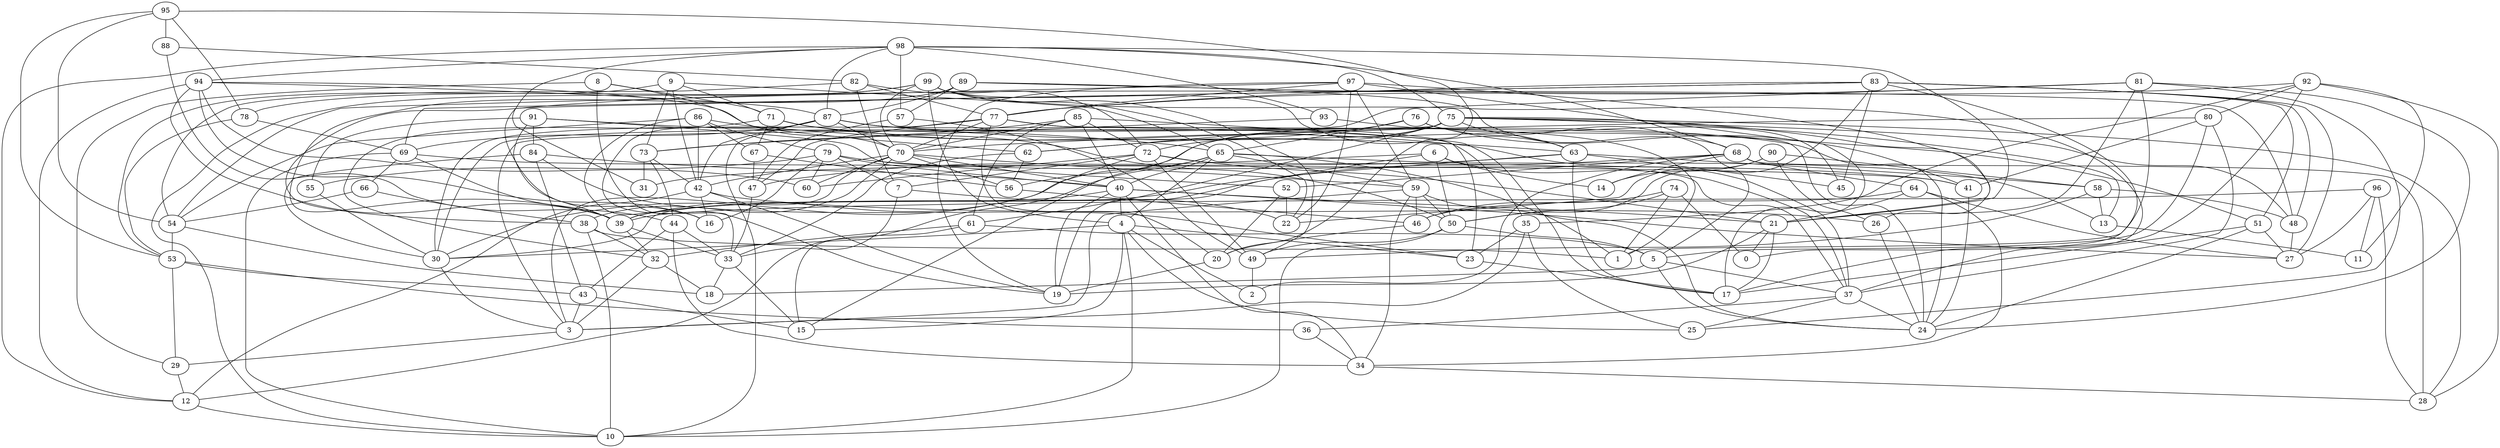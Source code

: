 digraph GG_graph {

subgraph G_graph {
edge [color = black]
"56" -> "46" [dir = none]
"79" -> "40" [dir = none]
"79" -> "60" [dir = none]
"79" -> "55" [dir = none]
"79" -> "41" [dir = none]
"79" -> "7" [dir = none]
"79" -> "16" [dir = none]
"91" -> "55" [dir = none]
"91" -> "39" [dir = none]
"91" -> "84" [dir = none]
"91" -> "65" [dir = none]
"91" -> "52" [dir = none]
"52" -> "20" [dir = none]
"52" -> "22" [dir = none]
"63" -> "39" [dir = none]
"63" -> "45" [dir = none]
"63" -> "31" [dir = none]
"63" -> "17" [dir = none]
"63" -> "58" [dir = none]
"53" -> "36" [dir = none]
"53" -> "29" [dir = none]
"53" -> "43" [dir = none]
"57" -> "49" [dir = none]
"57" -> "47" [dir = none]
"93" -> "1" [dir = none]
"93" -> "73" [dir = none]
"51" -> "24" [dir = none]
"51" -> "27" [dir = none]
"51" -> "17" [dir = none]
"78" -> "53" [dir = none]
"78" -> "69" [dir = none]
"5" -> "18" [dir = none]
"5" -> "37" [dir = none]
"5" -> "24" [dir = none]
"41" -> "24" [dir = none]
"62" -> "33" [dir = none]
"62" -> "56" [dir = none]
"55" -> "30" [dir = none]
"3" -> "29" [dir = none]
"49" -> "2" [dir = none]
"97" -> "77" [dir = none]
"97" -> "22" [dir = none]
"97" -> "19" [dir = none]
"97" -> "59" [dir = none]
"97" -> "21" [dir = none]
"97" -> "17" [dir = none]
"97" -> "54" [dir = none]
"73" -> "44" [dir = none]
"73" -> "31" [dir = none]
"73" -> "42" [dir = none]
"34" -> "28" [dir = none]
"76" -> "5" [dir = none]
"76" -> "15" [dir = none]
"76" -> "62" [dir = none]
"76" -> "41" [dir = none]
"76" -> "65" [dir = none]
"76" -> "45" [dir = none]
"36" -> "34" [dir = none]
"40" -> "19" [dir = none]
"40" -> "39" [dir = none]
"40" -> "34" [dir = none]
"40" -> "4" [dir = none]
"40" -> "27" [dir = none]
"40" -> "21" [dir = none]
"4" -> "2" [dir = none]
"4" -> "15" [dir = none]
"4" -> "10" [dir = none]
"4" -> "25" [dir = none]
"4" -> "30" [dir = none]
"4" -> "23" [dir = none]
"74" -> "46" [dir = none]
"74" -> "1" [dir = none]
"74" -> "50" [dir = none]
"74" -> "0" [dir = none]
"13" -> "11" [dir = none]
"12" -> "10" [dir = none]
"29" -> "12" [dir = none]
"99" -> "78" [dir = none]
"99" -> "37" [dir = none]
"99" -> "22" [dir = none]
"99" -> "70" [dir = none]
"99" -> "10" [dir = none]
"99" -> "63" [dir = none]
"99" -> "4" [dir = none]
"99" -> "49" [dir = none]
"85" -> "17" [dir = none]
"85" -> "73" [dir = none]
"85" -> "61" [dir = none]
"85" -> "72" [dir = none]
"85" -> "70" [dir = none]
"85" -> "40" [dir = none]
"26" -> "24" [dir = none]
"21" -> "17" [dir = none]
"21" -> "19" [dir = none]
"21" -> "0" [dir = none]
"23" -> "17" [dir = none]
"72" -> "49" [dir = none]
"72" -> "21" [dir = none]
"72" -> "37" [dir = none]
"72" -> "39" [dir = none]
"72" -> "60" [dir = none]
"72" -> "7" [dir = none]
"75" -> "13" [dir = none]
"75" -> "56" [dir = none]
"75" -> "63" [dir = none]
"75" -> "30" [dir = none]
"75" -> "3" [dir = none]
"75" -> "61" [dir = none]
"75" -> "72" [dir = none]
"75" -> "26" [dir = none]
"75" -> "48" [dir = none]
"75" -> "28" [dir = none]
"39" -> "32" [dir = none]
"39" -> "33" [dir = none]
"90" -> "22" [dir = none]
"90" -> "14" [dir = none]
"90" -> "58" [dir = none]
"90" -> "26" [dir = none]
"98" -> "68" [dir = none]
"98" -> "21" [dir = none]
"98" -> "57" [dir = none]
"98" -> "94" [dir = none]
"98" -> "75" [dir = none]
"98" -> "31" [dir = none]
"98" -> "12" [dir = none]
"98" -> "87" [dir = none]
"98" -> "93" [dir = none]
"82" -> "7" [dir = none]
"82" -> "54" [dir = none]
"82" -> "72" [dir = none]
"82" -> "77" [dir = none]
"89" -> "48" [dir = none]
"89" -> "57" [dir = none]
"89" -> "87" [dir = none]
"89" -> "68" [dir = none]
"89" -> "39" [dir = none]
"87" -> "51" [dir = none]
"87" -> "33" [dir = none]
"87" -> "42" [dir = none]
"87" -> "24" [dir = none]
"87" -> "70" [dir = none]
"87" -> "10" [dir = none]
"87" -> "35" [dir = none]
"87" -> "69" [dir = none]
"94" -> "62" [dir = none]
"94" -> "12" [dir = none]
"94" -> "87" [dir = none]
"94" -> "39" [dir = none]
"94" -> "60" [dir = none]
"94" -> "16" [dir = none]
"64" -> "34" [dir = none]
"64" -> "27" [dir = none]
"64" -> "21" [dir = none]
"64" -> "46" [dir = none]
"65" -> "30" [dir = none]
"65" -> "4" [dir = none]
"65" -> "13" [dir = none]
"65" -> "12" [dir = none]
"65" -> "1" [dir = none]
"65" -> "40" [dir = none]
"65" -> "59" [dir = none]
"7" -> "33" [dir = none]
"7" -> "22" [dir = none]
"37" -> "24" [dir = none]
"37" -> "25" [dir = none]
"37" -> "36" [dir = none]
"46" -> "20" [dir = none]
"43" -> "15" [dir = none]
"43" -> "3" [dir = none]
"96" -> "39" [dir = none]
"96" -> "27" [dir = none]
"96" -> "28" [dir = none]
"96" -> "11" [dir = none]
"47" -> "33" [dir = none]
"42" -> "16" [dir = none]
"42" -> "19" [dir = none]
"42" -> "26" [dir = none]
"42" -> "12" [dir = none]
"80" -> "5" [dir = none]
"80" -> "41" [dir = none]
"80" -> "70" [dir = none]
"80" -> "37" [dir = none]
"44" -> "43" [dir = none]
"44" -> "33" [dir = none]
"44" -> "34" [dir = none]
"68" -> "64" [dir = none]
"68" -> "14" [dir = none]
"68" -> "52" [dir = none]
"68" -> "30" [dir = none]
"68" -> "2" [dir = none]
"68" -> "28" [dir = none]
"84" -> "30" [dir = none]
"84" -> "23" [dir = none]
"84" -> "43" [dir = none]
"84" -> "40" [dir = none]
"58" -> "48" [dir = none]
"58" -> "49" [dir = none]
"58" -> "13" [dir = none]
"30" -> "3" [dir = none]
"33" -> "15" [dir = none]
"33" -> "18" [dir = none]
"6" -> "19" [dir = none]
"6" -> "47" [dir = none]
"6" -> "50" [dir = none]
"6" -> "37" [dir = none]
"6" -> "14" [dir = none]
"71" -> "37" [dir = none]
"71" -> "50" [dir = none]
"71" -> "32" [dir = none]
"71" -> "67" [dir = none]
"92" -> "80" [dir = none]
"92" -> "35" [dir = none]
"92" -> "11" [dir = none]
"92" -> "38" [dir = none]
"92" -> "28" [dir = none]
"92" -> "17" [dir = none]
"86" -> "16" [dir = none]
"86" -> "79" [dir = none]
"86" -> "42" [dir = none]
"86" -> "67" [dir = none]
"86" -> "54" [dir = none]
"86" -> "63" [dir = none]
"20" -> "19" [dir = none]
"50" -> "10" [dir = none]
"50" -> "49" [dir = none]
"50" -> "5" [dir = none]
"59" -> "46" [dir = none]
"59" -> "3" [dir = none]
"59" -> "50" [dir = none]
"59" -> "34" [dir = none]
"59" -> "24" [dir = none]
"67" -> "47" [dir = none]
"67" -> "56" [dir = none]
"77" -> "24" [dir = none]
"77" -> "70" [dir = none]
"77" -> "30" [dir = none]
"77" -> "23" [dir = none]
"77" -> "20" [dir = none]
"77" -> "47" [dir = none]
"66" -> "54" [dir = none]
"66" -> "38" [dir = none]
"70" -> "56" [dir = none]
"70" -> "59" [dir = none]
"70" -> "3" [dir = none]
"70" -> "38" [dir = none]
"70" -> "60" [dir = none]
"70" -> "40" [dir = none]
"70" -> "42" [dir = none]
"95" -> "53" [dir = none]
"95" -> "88" [dir = none]
"95" -> "54" [dir = none]
"95" -> "20" [dir = none]
"95" -> "78" [dir = none]
"69" -> "39" [dir = none]
"69" -> "66" [dir = none]
"69" -> "41" [dir = none]
"69" -> "10" [dir = none]
"81" -> "1" [dir = none]
"81" -> "21" [dir = none]
"81" -> "24" [dir = none]
"81" -> "62" [dir = none]
"81" -> "25" [dir = none]
"81" -> "77" [dir = none]
"61" -> "5" [dir = none]
"61" -> "15" [dir = none]
"61" -> "32" [dir = none]
"38" -> "10" [dir = none]
"38" -> "32" [dir = none]
"38" -> "1" [dir = none]
"83" -> "0" [dir = none]
"83" -> "51" [dir = none]
"83" -> "16" [dir = none]
"83" -> "50" [dir = none]
"83" -> "48" [dir = none]
"83" -> "27" [dir = none]
"83" -> "77" [dir = none]
"83" -> "45" [dir = none]
"83" -> "69" [dir = none]
"35" -> "3" [dir = none]
"35" -> "25" [dir = none]
"35" -> "23" [dir = none]
"8" -> "70" [dir = none]
"8" -> "29" [dir = none]
"8" -> "19" [dir = none]
"8" -> "71" [dir = none]
"88" -> "44" [dir = none]
"88" -> "82" [dir = none]
"54" -> "53" [dir = none]
"54" -> "18" [dir = none]
"9" -> "73" [dir = none]
"9" -> "42" [dir = none]
"9" -> "53" [dir = none]
"9" -> "65" [dir = none]
"9" -> "71" [dir = none]
"32" -> "18" [dir = none]
"32" -> "3" [dir = none]
"48" -> "27" [dir = none]
}

}
